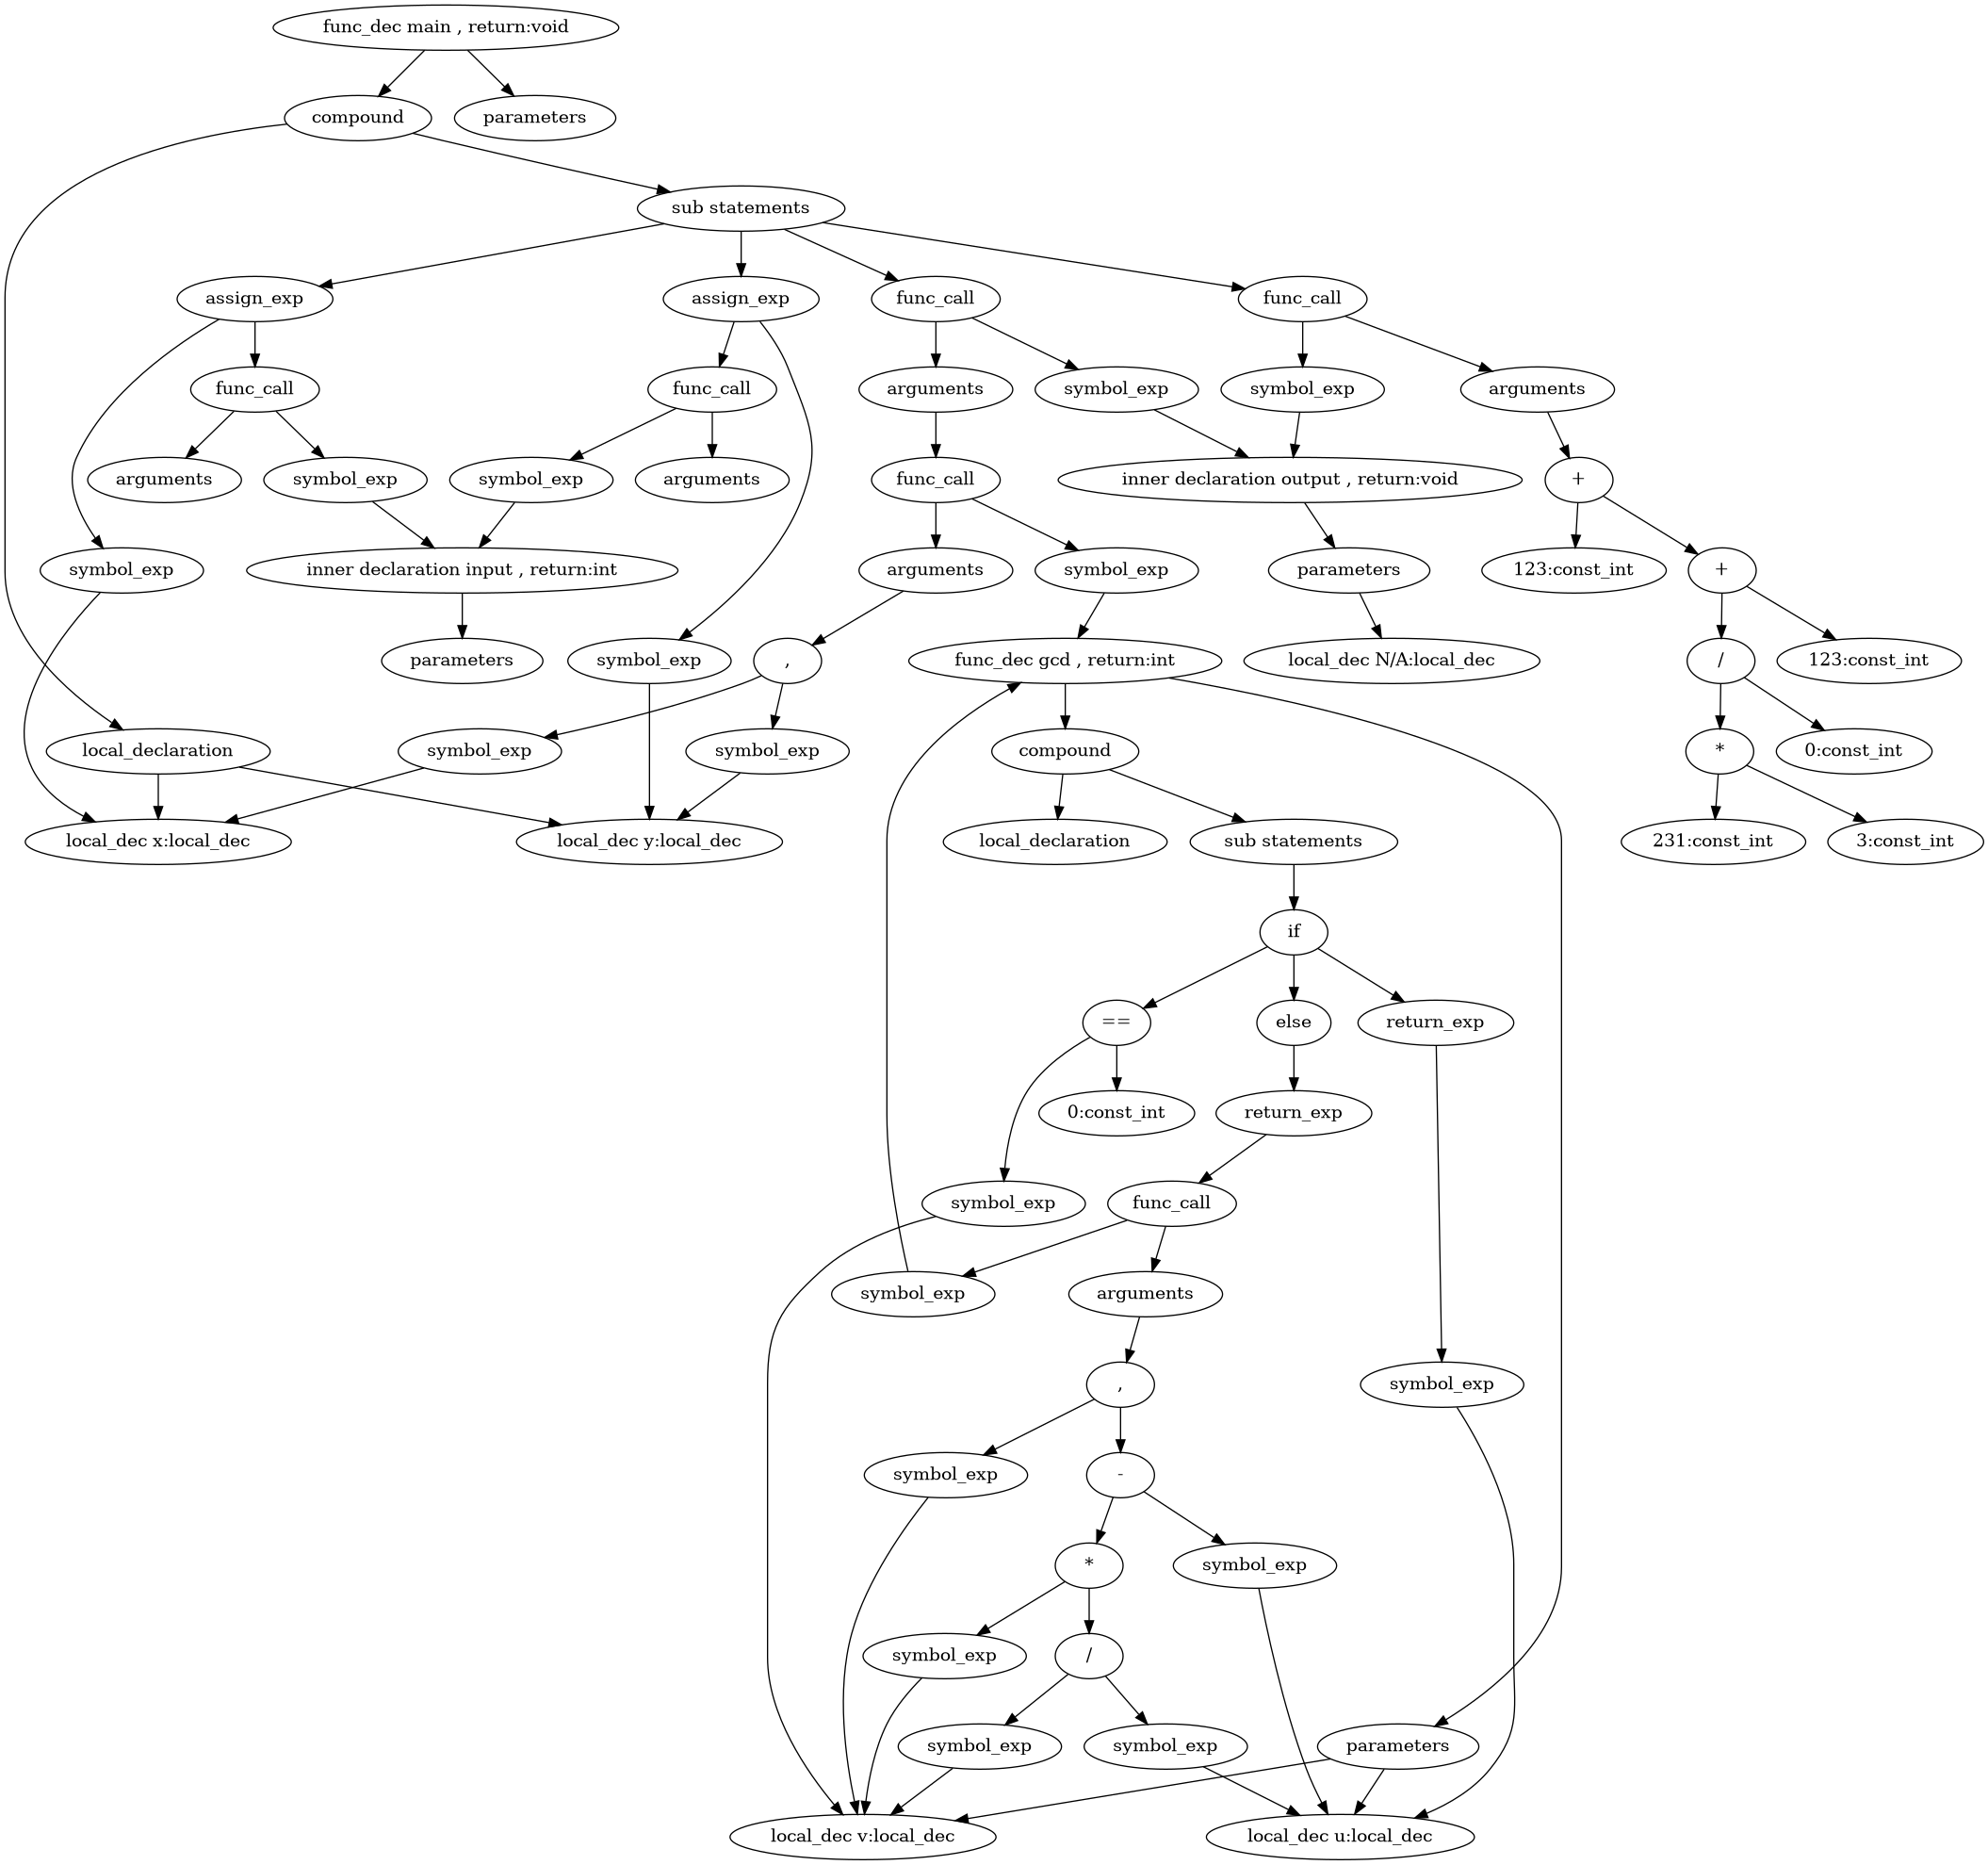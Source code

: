 @startdot
digraph G {
_node1[label="inner declaration output , return:void"]
_node1parameters[label="parameters"]
_node2[label="local_dec N/A:local_dec"]
_node3[label="inner declaration input , return:int"]
_node3parameters[label="parameters"]
_node4[label="func_dec gcd , return:int"]
_node5[label="compound"]
_node5local_declaration[label="local_declaration"]
_node5sub_statements[label="sub statements"]
_node6[label="if"]
_node7[label="=="]
_node8[label="symbol_exp"]
_node9[label="local_dec v:local_dec"]
_node10[label="0:const_int"]
_node11[label="return_exp"]
_node12[label="symbol_exp"]
_node13[label="local_dec u:local_dec"]
_node6_else[label="else"]
_node14[label="return_exp"]
_node15[label="func_call"]
_node16[label="symbol_exp"]
_node15_arguments[label="arguments"]
_node17[label=","]
_node18[label="symbol_exp"]
_node19[label="-"]
_node20[label="symbol_exp"]
_node21[label="*"]
_node22[label="/"]
_node23[label="symbol_exp"]
_node24[label="symbol_exp"]
_node25[label="symbol_exp"]
_node4_parameters[label="parameters"]
_node13[label="local_dec u:local_dec"]
_node9[label="local_dec v:local_dec"]
_node28[label="func_dec main , return:void"]
_node29[label="compound"]
_node29local_declaration[label="local_declaration"]
_node29sub_statements[label="sub statements"]
_node30[label="local_dec y:local_dec"]
_node31[label="local_dec x:local_dec"]
_node32[label="func_call"]
_node33[label="symbol_exp"]
_node32_arguments[label="arguments"]
_node34[label="+"]
_node35[label="+"]
_node36[label="123:const_int"]
_node37[label="/"]
_node38[label="*"]
_node39[label="231:const_int"]
_node40[label="3:const_int"]
_node41[label="0:const_int"]
_node42[label="123:const_int"]
_node43[label="assign_exp"]
_node44[label="symbol_exp"]
_node45[label="func_call"]
_node46[label="symbol_exp"]
_node45_arguments[label="arguments"]
_node47[label="assign_exp"]
_node48[label="symbol_exp"]
_node49[label="func_call"]
_node50[label="symbol_exp"]
_node49_arguments[label="arguments"]
_node51[label="func_call"]
_node52[label="symbol_exp"]
_node51_arguments[label="arguments"]
_node53[label="func_call"]
_node54[label="symbol_exp"]
_node53_arguments[label="arguments"]
_node55[label=","]
_node56[label="symbol_exp"]
_node57[label="symbol_exp"]
_node28_parameters[label="parameters"]
_node1->_node1parameters
_node1parameters->_node2
_node3->_node3parameters
_node5->_node5local_declaration
_node5->_node5sub_statements
_node8->_node9
_node7->_node8
_node7->_node10
_node12->_node13
_node11->_node12
_node6->_node6_else
_node16->_node4
_node15->_node16
_node15->_node15_arguments
_node18->_node9
_node20->_node13
_node23->_node13
_node24->_node9
_node22->_node23
_node22->_node24
_node25->_node9
_node21->_node22
_node21->_node25
_node19->_node20
_node19->_node21
_node17->_node18
_node17->_node19
_node15_arguments->_node17
_node14->_node15
_node6_else->_node14
_node6->_node7
_node6->_node11
_node5sub_statements->_node6
_node4->_node5
_node4->_node4_parameters
_node4_parameters->_node13
_node4_parameters->_node9
_node29->_node29local_declaration
_node29->_node29sub_statements
_node29local_declaration->_node30
_node29local_declaration->_node31
_node33->_node1
_node32->_node33
_node32->_node32_arguments
_node38->_node39
_node38->_node40
_node37->_node38
_node37->_node41
_node35->_node36
_node35->_node37
_node34->_node35
_node34->_node42
_node32_arguments->_node34
_node29sub_statements->_node32
_node44->_node31
_node46->_node3
_node45->_node46
_node45->_node45_arguments
_node43->_node44
_node43->_node45
_node29sub_statements->_node43
_node48->_node30
_node50->_node3
_node49->_node50
_node49->_node49_arguments
_node47->_node48
_node47->_node49
_node29sub_statements->_node47
_node52->_node1
_node51->_node52
_node51->_node51_arguments
_node54->_node4
_node53->_node54
_node53->_node53_arguments
_node56->_node31
_node57->_node30
_node55->_node56
_node55->_node57
_node53_arguments->_node55
_node51_arguments->_node53
_node29sub_statements->_node51
_node28->_node29
_node28->_node28_parameters

}
@enddot